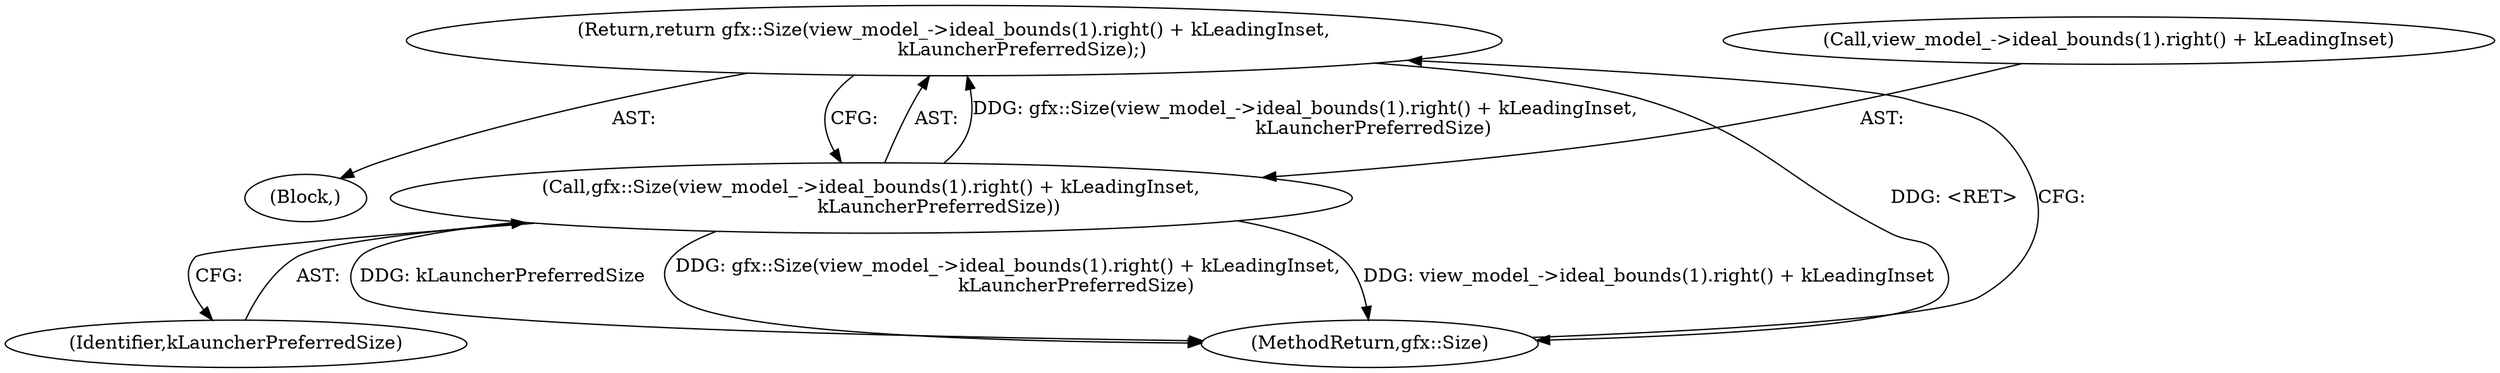 digraph "1_Chrome_3475f5e448ddf5e48888f3d0563245cc46e3c98b_1@del" {
"1000114" [label="(Return,return gfx::Size(view_model_->ideal_bounds(1).right() + kLeadingInset,\n                       kLauncherPreferredSize);)"];
"1000115" [label="(Call,gfx::Size(view_model_->ideal_bounds(1).right() + kLeadingInset,\n                       kLauncherPreferredSize))"];
"1000115" [label="(Call,gfx::Size(view_model_->ideal_bounds(1).right() + kLeadingInset,\n                       kLauncherPreferredSize))"];
"1000114" [label="(Return,return gfx::Size(view_model_->ideal_bounds(1).right() + kLeadingInset,\n                       kLauncherPreferredSize);)"];
"1000119" [label="(Identifier,kLauncherPreferredSize)"];
"1000113" [label="(Block,)"];
"1000116" [label="(Call,view_model_->ideal_bounds(1).right() + kLeadingInset)"];
"1000151" [label="(MethodReturn,gfx::Size)"];
"1000114" -> "1000113"  [label="AST: "];
"1000114" -> "1000115"  [label="CFG: "];
"1000115" -> "1000114"  [label="AST: "];
"1000151" -> "1000114"  [label="CFG: "];
"1000114" -> "1000151"  [label="DDG: <RET>"];
"1000115" -> "1000114"  [label="DDG: gfx::Size(view_model_->ideal_bounds(1).right() + kLeadingInset,\n                       kLauncherPreferredSize)"];
"1000115" -> "1000119"  [label="CFG: "];
"1000116" -> "1000115"  [label="AST: "];
"1000119" -> "1000115"  [label="AST: "];
"1000115" -> "1000151"  [label="DDG: kLauncherPreferredSize"];
"1000115" -> "1000151"  [label="DDG: gfx::Size(view_model_->ideal_bounds(1).right() + kLeadingInset,\n                       kLauncherPreferredSize)"];
"1000115" -> "1000151"  [label="DDG: view_model_->ideal_bounds(1).right() + kLeadingInset"];
}
